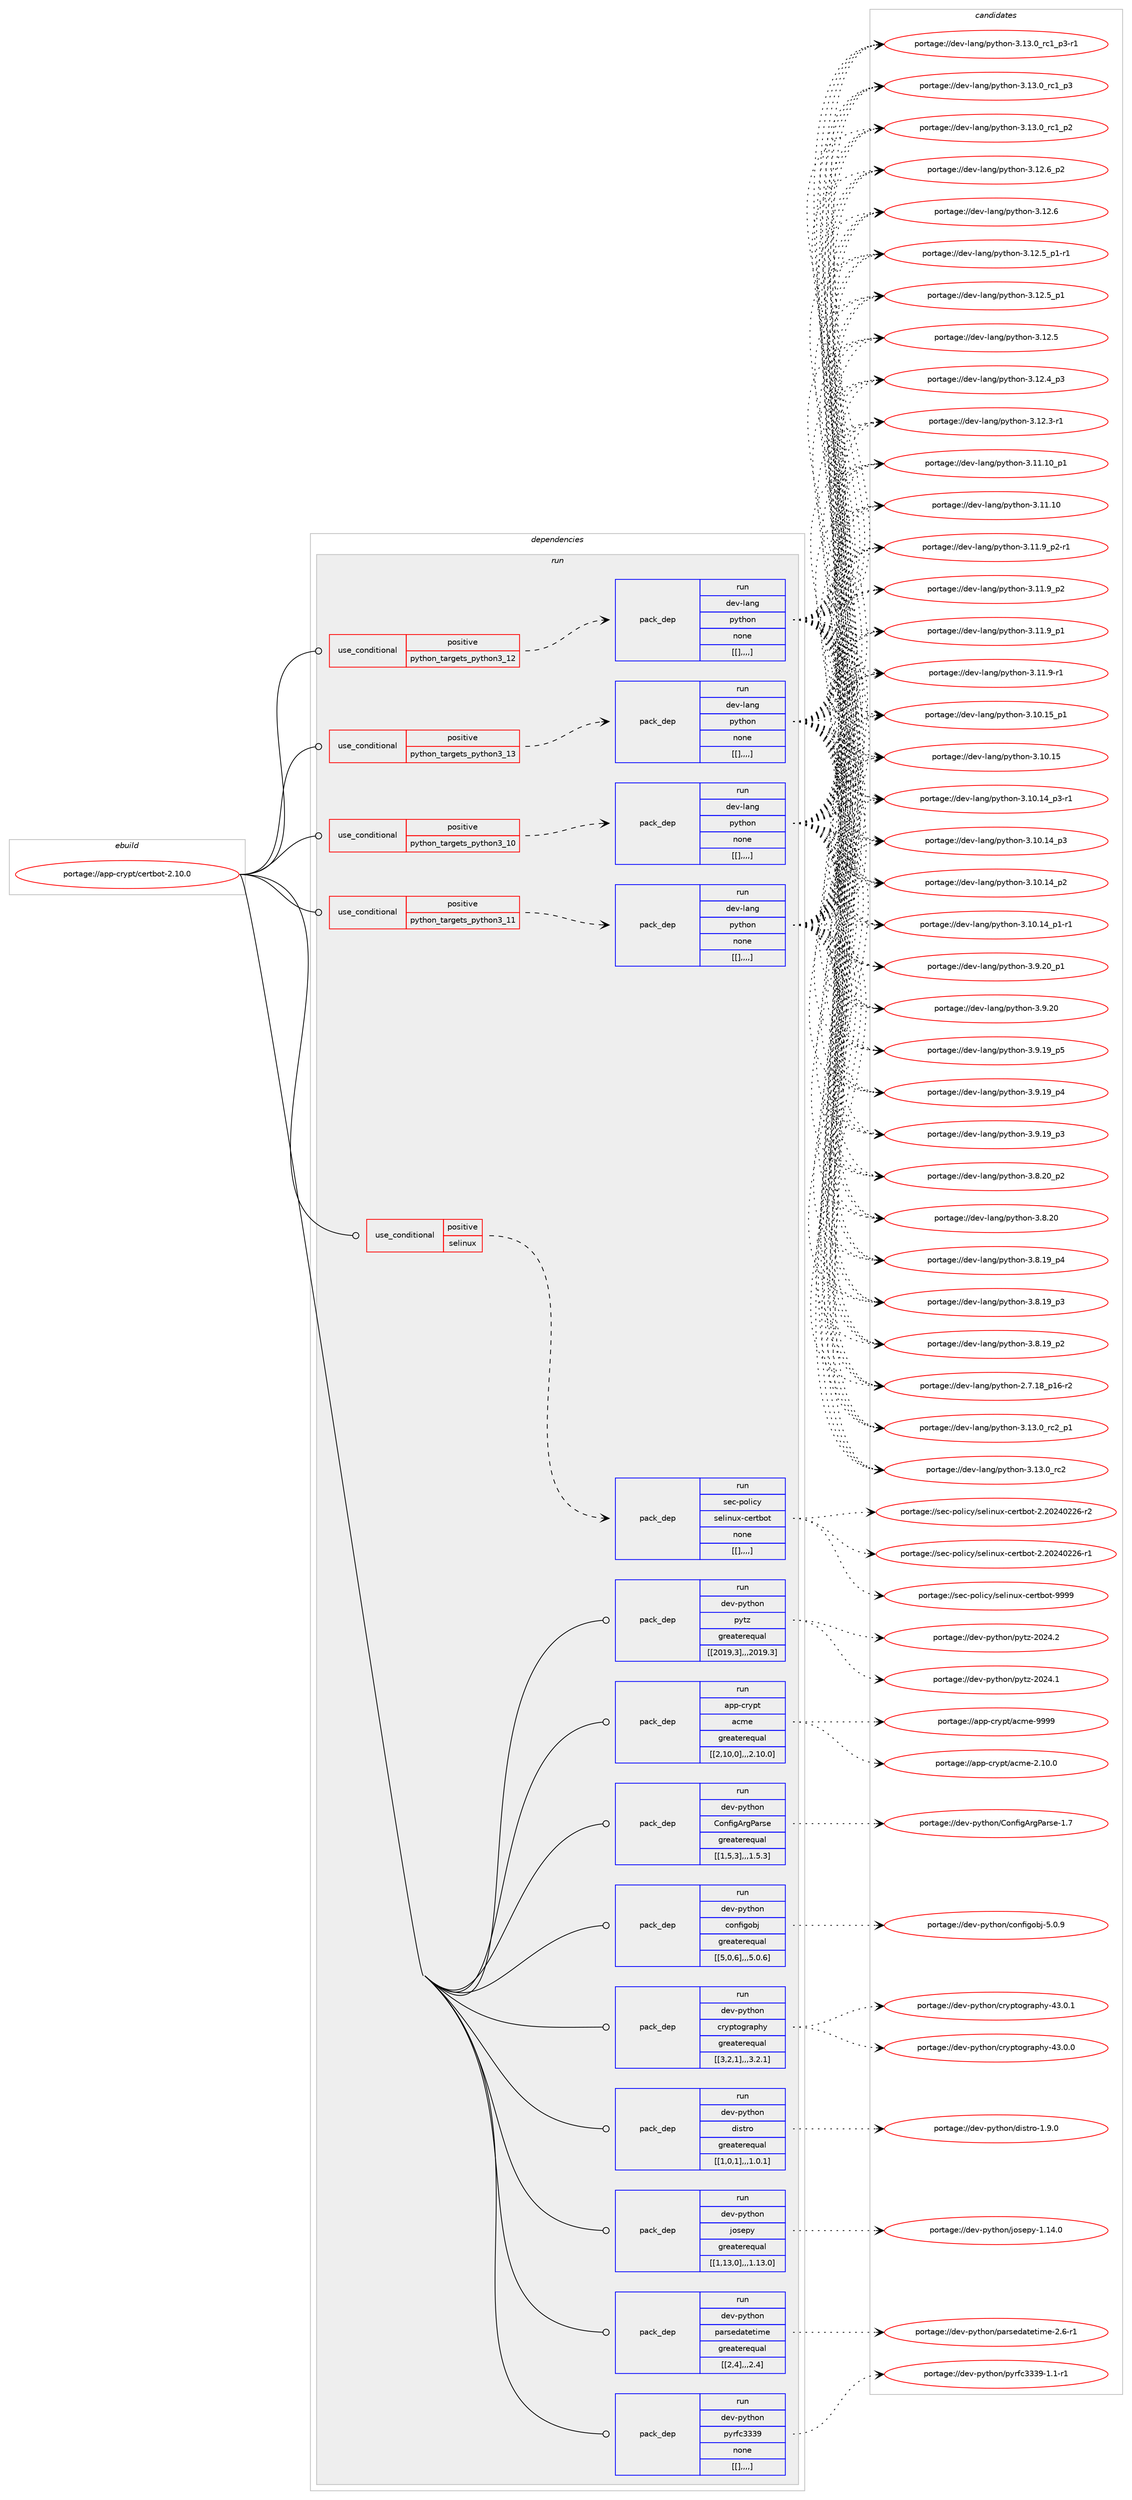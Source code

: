 digraph prolog {

# *************
# Graph options
# *************

newrank=true;
concentrate=true;
compound=true;
graph [rankdir=LR,fontname=Helvetica,fontsize=10,ranksep=1.5];#, ranksep=2.5, nodesep=0.2];
edge  [arrowhead=vee];
node  [fontname=Helvetica,fontsize=10];

# **********
# The ebuild
# **********

subgraph cluster_leftcol {
color=gray;
label=<<i>ebuild</i>>;
id [label="portage://app-crypt/certbot-2.10.0", color=red, width=4, href="../app-crypt/certbot-2.10.0.svg"];
}

# ****************
# The dependencies
# ****************

subgraph cluster_midcol {
color=gray;
label=<<i>dependencies</i>>;
subgraph cluster_compile {
fillcolor="#eeeeee";
style=filled;
label=<<i>compile</i>>;
}
subgraph cluster_compileandrun {
fillcolor="#eeeeee";
style=filled;
label=<<i>compile and run</i>>;
}
subgraph cluster_run {
fillcolor="#eeeeee";
style=filled;
label=<<i>run</i>>;
subgraph cond3526 {
dependency12854 [label=<<TABLE BORDER="0" CELLBORDER="1" CELLSPACING="0" CELLPADDING="4"><TR><TD ROWSPAN="3" CELLPADDING="10">use_conditional</TD></TR><TR><TD>positive</TD></TR><TR><TD>python_targets_python3_10</TD></TR></TABLE>>, shape=none, color=red];
subgraph pack9259 {
dependency12855 [label=<<TABLE BORDER="0" CELLBORDER="1" CELLSPACING="0" CELLPADDING="4" WIDTH="220"><TR><TD ROWSPAN="6" CELLPADDING="30">pack_dep</TD></TR><TR><TD WIDTH="110">run</TD></TR><TR><TD>dev-lang</TD></TR><TR><TD>python</TD></TR><TR><TD>none</TD></TR><TR><TD>[[],,,,]</TD></TR></TABLE>>, shape=none, color=blue];
}
dependency12854:e -> dependency12855:w [weight=20,style="dashed",arrowhead="vee"];
}
id:e -> dependency12854:w [weight=20,style="solid",arrowhead="odot"];
subgraph cond3527 {
dependency12856 [label=<<TABLE BORDER="0" CELLBORDER="1" CELLSPACING="0" CELLPADDING="4"><TR><TD ROWSPAN="3" CELLPADDING="10">use_conditional</TD></TR><TR><TD>positive</TD></TR><TR><TD>python_targets_python3_11</TD></TR></TABLE>>, shape=none, color=red];
subgraph pack9260 {
dependency12857 [label=<<TABLE BORDER="0" CELLBORDER="1" CELLSPACING="0" CELLPADDING="4" WIDTH="220"><TR><TD ROWSPAN="6" CELLPADDING="30">pack_dep</TD></TR><TR><TD WIDTH="110">run</TD></TR><TR><TD>dev-lang</TD></TR><TR><TD>python</TD></TR><TR><TD>none</TD></TR><TR><TD>[[],,,,]</TD></TR></TABLE>>, shape=none, color=blue];
}
dependency12856:e -> dependency12857:w [weight=20,style="dashed",arrowhead="vee"];
}
id:e -> dependency12856:w [weight=20,style="solid",arrowhead="odot"];
subgraph cond3528 {
dependency12858 [label=<<TABLE BORDER="0" CELLBORDER="1" CELLSPACING="0" CELLPADDING="4"><TR><TD ROWSPAN="3" CELLPADDING="10">use_conditional</TD></TR><TR><TD>positive</TD></TR><TR><TD>python_targets_python3_12</TD></TR></TABLE>>, shape=none, color=red];
subgraph pack9261 {
dependency12859 [label=<<TABLE BORDER="0" CELLBORDER="1" CELLSPACING="0" CELLPADDING="4" WIDTH="220"><TR><TD ROWSPAN="6" CELLPADDING="30">pack_dep</TD></TR><TR><TD WIDTH="110">run</TD></TR><TR><TD>dev-lang</TD></TR><TR><TD>python</TD></TR><TR><TD>none</TD></TR><TR><TD>[[],,,,]</TD></TR></TABLE>>, shape=none, color=blue];
}
dependency12858:e -> dependency12859:w [weight=20,style="dashed",arrowhead="vee"];
}
id:e -> dependency12858:w [weight=20,style="solid",arrowhead="odot"];
subgraph cond3529 {
dependency12860 [label=<<TABLE BORDER="0" CELLBORDER="1" CELLSPACING="0" CELLPADDING="4"><TR><TD ROWSPAN="3" CELLPADDING="10">use_conditional</TD></TR><TR><TD>positive</TD></TR><TR><TD>python_targets_python3_13</TD></TR></TABLE>>, shape=none, color=red];
subgraph pack9262 {
dependency12861 [label=<<TABLE BORDER="0" CELLBORDER="1" CELLSPACING="0" CELLPADDING="4" WIDTH="220"><TR><TD ROWSPAN="6" CELLPADDING="30">pack_dep</TD></TR><TR><TD WIDTH="110">run</TD></TR><TR><TD>dev-lang</TD></TR><TR><TD>python</TD></TR><TR><TD>none</TD></TR><TR><TD>[[],,,,]</TD></TR></TABLE>>, shape=none, color=blue];
}
dependency12860:e -> dependency12861:w [weight=20,style="dashed",arrowhead="vee"];
}
id:e -> dependency12860:w [weight=20,style="solid",arrowhead="odot"];
subgraph cond3530 {
dependency12862 [label=<<TABLE BORDER="0" CELLBORDER="1" CELLSPACING="0" CELLPADDING="4"><TR><TD ROWSPAN="3" CELLPADDING="10">use_conditional</TD></TR><TR><TD>positive</TD></TR><TR><TD>selinux</TD></TR></TABLE>>, shape=none, color=red];
subgraph pack9263 {
dependency12863 [label=<<TABLE BORDER="0" CELLBORDER="1" CELLSPACING="0" CELLPADDING="4" WIDTH="220"><TR><TD ROWSPAN="6" CELLPADDING="30">pack_dep</TD></TR><TR><TD WIDTH="110">run</TD></TR><TR><TD>sec-policy</TD></TR><TR><TD>selinux-certbot</TD></TR><TR><TD>none</TD></TR><TR><TD>[[],,,,]</TD></TR></TABLE>>, shape=none, color=blue];
}
dependency12862:e -> dependency12863:w [weight=20,style="dashed",arrowhead="vee"];
}
id:e -> dependency12862:w [weight=20,style="solid",arrowhead="odot"];
subgraph pack9264 {
dependency12864 [label=<<TABLE BORDER="0" CELLBORDER="1" CELLSPACING="0" CELLPADDING="4" WIDTH="220"><TR><TD ROWSPAN="6" CELLPADDING="30">pack_dep</TD></TR><TR><TD WIDTH="110">run</TD></TR><TR><TD>app-crypt</TD></TR><TR><TD>acme</TD></TR><TR><TD>greaterequal</TD></TR><TR><TD>[[2,10,0],,,2.10.0]</TD></TR></TABLE>>, shape=none, color=blue];
}
id:e -> dependency12864:w [weight=20,style="solid",arrowhead="odot"];
subgraph pack9265 {
dependency12865 [label=<<TABLE BORDER="0" CELLBORDER="1" CELLSPACING="0" CELLPADDING="4" WIDTH="220"><TR><TD ROWSPAN="6" CELLPADDING="30">pack_dep</TD></TR><TR><TD WIDTH="110">run</TD></TR><TR><TD>dev-python</TD></TR><TR><TD>ConfigArgParse</TD></TR><TR><TD>greaterequal</TD></TR><TR><TD>[[1,5,3],,,1.5.3]</TD></TR></TABLE>>, shape=none, color=blue];
}
id:e -> dependency12865:w [weight=20,style="solid",arrowhead="odot"];
subgraph pack9266 {
dependency12866 [label=<<TABLE BORDER="0" CELLBORDER="1" CELLSPACING="0" CELLPADDING="4" WIDTH="220"><TR><TD ROWSPAN="6" CELLPADDING="30">pack_dep</TD></TR><TR><TD WIDTH="110">run</TD></TR><TR><TD>dev-python</TD></TR><TR><TD>configobj</TD></TR><TR><TD>greaterequal</TD></TR><TR><TD>[[5,0,6],,,5.0.6]</TD></TR></TABLE>>, shape=none, color=blue];
}
id:e -> dependency12866:w [weight=20,style="solid",arrowhead="odot"];
subgraph pack9267 {
dependency12867 [label=<<TABLE BORDER="0" CELLBORDER="1" CELLSPACING="0" CELLPADDING="4" WIDTH="220"><TR><TD ROWSPAN="6" CELLPADDING="30">pack_dep</TD></TR><TR><TD WIDTH="110">run</TD></TR><TR><TD>dev-python</TD></TR><TR><TD>cryptography</TD></TR><TR><TD>greaterequal</TD></TR><TR><TD>[[3,2,1],,,3.2.1]</TD></TR></TABLE>>, shape=none, color=blue];
}
id:e -> dependency12867:w [weight=20,style="solid",arrowhead="odot"];
subgraph pack9268 {
dependency12868 [label=<<TABLE BORDER="0" CELLBORDER="1" CELLSPACING="0" CELLPADDING="4" WIDTH="220"><TR><TD ROWSPAN="6" CELLPADDING="30">pack_dep</TD></TR><TR><TD WIDTH="110">run</TD></TR><TR><TD>dev-python</TD></TR><TR><TD>distro</TD></TR><TR><TD>greaterequal</TD></TR><TR><TD>[[1,0,1],,,1.0.1]</TD></TR></TABLE>>, shape=none, color=blue];
}
id:e -> dependency12868:w [weight=20,style="solid",arrowhead="odot"];
subgraph pack9269 {
dependency12869 [label=<<TABLE BORDER="0" CELLBORDER="1" CELLSPACING="0" CELLPADDING="4" WIDTH="220"><TR><TD ROWSPAN="6" CELLPADDING="30">pack_dep</TD></TR><TR><TD WIDTH="110">run</TD></TR><TR><TD>dev-python</TD></TR><TR><TD>josepy</TD></TR><TR><TD>greaterequal</TD></TR><TR><TD>[[1,13,0],,,1.13.0]</TD></TR></TABLE>>, shape=none, color=blue];
}
id:e -> dependency12869:w [weight=20,style="solid",arrowhead="odot"];
subgraph pack9270 {
dependency12870 [label=<<TABLE BORDER="0" CELLBORDER="1" CELLSPACING="0" CELLPADDING="4" WIDTH="220"><TR><TD ROWSPAN="6" CELLPADDING="30">pack_dep</TD></TR><TR><TD WIDTH="110">run</TD></TR><TR><TD>dev-python</TD></TR><TR><TD>parsedatetime</TD></TR><TR><TD>greaterequal</TD></TR><TR><TD>[[2,4],,,2.4]</TD></TR></TABLE>>, shape=none, color=blue];
}
id:e -> dependency12870:w [weight=20,style="solid",arrowhead="odot"];
subgraph pack9271 {
dependency12871 [label=<<TABLE BORDER="0" CELLBORDER="1" CELLSPACING="0" CELLPADDING="4" WIDTH="220"><TR><TD ROWSPAN="6" CELLPADDING="30">pack_dep</TD></TR><TR><TD WIDTH="110">run</TD></TR><TR><TD>dev-python</TD></TR><TR><TD>pyrfc3339</TD></TR><TR><TD>none</TD></TR><TR><TD>[[],,,,]</TD></TR></TABLE>>, shape=none, color=blue];
}
id:e -> dependency12871:w [weight=20,style="solid",arrowhead="odot"];
subgraph pack9272 {
dependency12872 [label=<<TABLE BORDER="0" CELLBORDER="1" CELLSPACING="0" CELLPADDING="4" WIDTH="220"><TR><TD ROWSPAN="6" CELLPADDING="30">pack_dep</TD></TR><TR><TD WIDTH="110">run</TD></TR><TR><TD>dev-python</TD></TR><TR><TD>pytz</TD></TR><TR><TD>greaterequal</TD></TR><TR><TD>[[2019,3],,,2019.3]</TD></TR></TABLE>>, shape=none, color=blue];
}
id:e -> dependency12872:w [weight=20,style="solid",arrowhead="odot"];
}
}

# **************
# The candidates
# **************

subgraph cluster_choices {
rank=same;
color=gray;
label=<<i>candidates</i>>;

subgraph choice9259 {
color=black;
nodesep=1;
choice100101118451089711010347112121116104111110455146495146489511499509511249 [label="portage://dev-lang/python-3.13.0_rc2_p1", color=red, width=4,href="../dev-lang/python-3.13.0_rc2_p1.svg"];
choice10010111845108971101034711212111610411111045514649514648951149950 [label="portage://dev-lang/python-3.13.0_rc2", color=red, width=4,href="../dev-lang/python-3.13.0_rc2.svg"];
choice1001011184510897110103471121211161041111104551464951464895114994995112514511449 [label="portage://dev-lang/python-3.13.0_rc1_p3-r1", color=red, width=4,href="../dev-lang/python-3.13.0_rc1_p3-r1.svg"];
choice100101118451089711010347112121116104111110455146495146489511499499511251 [label="portage://dev-lang/python-3.13.0_rc1_p3", color=red, width=4,href="../dev-lang/python-3.13.0_rc1_p3.svg"];
choice100101118451089711010347112121116104111110455146495146489511499499511250 [label="portage://dev-lang/python-3.13.0_rc1_p2", color=red, width=4,href="../dev-lang/python-3.13.0_rc1_p2.svg"];
choice100101118451089711010347112121116104111110455146495046549511250 [label="portage://dev-lang/python-3.12.6_p2", color=red, width=4,href="../dev-lang/python-3.12.6_p2.svg"];
choice10010111845108971101034711212111610411111045514649504654 [label="portage://dev-lang/python-3.12.6", color=red, width=4,href="../dev-lang/python-3.12.6.svg"];
choice1001011184510897110103471121211161041111104551464950465395112494511449 [label="portage://dev-lang/python-3.12.5_p1-r1", color=red, width=4,href="../dev-lang/python-3.12.5_p1-r1.svg"];
choice100101118451089711010347112121116104111110455146495046539511249 [label="portage://dev-lang/python-3.12.5_p1", color=red, width=4,href="../dev-lang/python-3.12.5_p1.svg"];
choice10010111845108971101034711212111610411111045514649504653 [label="portage://dev-lang/python-3.12.5", color=red, width=4,href="../dev-lang/python-3.12.5.svg"];
choice100101118451089711010347112121116104111110455146495046529511251 [label="portage://dev-lang/python-3.12.4_p3", color=red, width=4,href="../dev-lang/python-3.12.4_p3.svg"];
choice100101118451089711010347112121116104111110455146495046514511449 [label="portage://dev-lang/python-3.12.3-r1", color=red, width=4,href="../dev-lang/python-3.12.3-r1.svg"];
choice10010111845108971101034711212111610411111045514649494649489511249 [label="portage://dev-lang/python-3.11.10_p1", color=red, width=4,href="../dev-lang/python-3.11.10_p1.svg"];
choice1001011184510897110103471121211161041111104551464949464948 [label="portage://dev-lang/python-3.11.10", color=red, width=4,href="../dev-lang/python-3.11.10.svg"];
choice1001011184510897110103471121211161041111104551464949465795112504511449 [label="portage://dev-lang/python-3.11.9_p2-r1", color=red, width=4,href="../dev-lang/python-3.11.9_p2-r1.svg"];
choice100101118451089711010347112121116104111110455146494946579511250 [label="portage://dev-lang/python-3.11.9_p2", color=red, width=4,href="../dev-lang/python-3.11.9_p2.svg"];
choice100101118451089711010347112121116104111110455146494946579511249 [label="portage://dev-lang/python-3.11.9_p1", color=red, width=4,href="../dev-lang/python-3.11.9_p1.svg"];
choice100101118451089711010347112121116104111110455146494946574511449 [label="portage://dev-lang/python-3.11.9-r1", color=red, width=4,href="../dev-lang/python-3.11.9-r1.svg"];
choice10010111845108971101034711212111610411111045514649484649539511249 [label="portage://dev-lang/python-3.10.15_p1", color=red, width=4,href="../dev-lang/python-3.10.15_p1.svg"];
choice1001011184510897110103471121211161041111104551464948464953 [label="portage://dev-lang/python-3.10.15", color=red, width=4,href="../dev-lang/python-3.10.15.svg"];
choice100101118451089711010347112121116104111110455146494846495295112514511449 [label="portage://dev-lang/python-3.10.14_p3-r1", color=red, width=4,href="../dev-lang/python-3.10.14_p3-r1.svg"];
choice10010111845108971101034711212111610411111045514649484649529511251 [label="portage://dev-lang/python-3.10.14_p3", color=red, width=4,href="../dev-lang/python-3.10.14_p3.svg"];
choice10010111845108971101034711212111610411111045514649484649529511250 [label="portage://dev-lang/python-3.10.14_p2", color=red, width=4,href="../dev-lang/python-3.10.14_p2.svg"];
choice100101118451089711010347112121116104111110455146494846495295112494511449 [label="portage://dev-lang/python-3.10.14_p1-r1", color=red, width=4,href="../dev-lang/python-3.10.14_p1-r1.svg"];
choice100101118451089711010347112121116104111110455146574650489511249 [label="portage://dev-lang/python-3.9.20_p1", color=red, width=4,href="../dev-lang/python-3.9.20_p1.svg"];
choice10010111845108971101034711212111610411111045514657465048 [label="portage://dev-lang/python-3.9.20", color=red, width=4,href="../dev-lang/python-3.9.20.svg"];
choice100101118451089711010347112121116104111110455146574649579511253 [label="portage://dev-lang/python-3.9.19_p5", color=red, width=4,href="../dev-lang/python-3.9.19_p5.svg"];
choice100101118451089711010347112121116104111110455146574649579511252 [label="portage://dev-lang/python-3.9.19_p4", color=red, width=4,href="../dev-lang/python-3.9.19_p4.svg"];
choice100101118451089711010347112121116104111110455146574649579511251 [label="portage://dev-lang/python-3.9.19_p3", color=red, width=4,href="../dev-lang/python-3.9.19_p3.svg"];
choice100101118451089711010347112121116104111110455146564650489511250 [label="portage://dev-lang/python-3.8.20_p2", color=red, width=4,href="../dev-lang/python-3.8.20_p2.svg"];
choice10010111845108971101034711212111610411111045514656465048 [label="portage://dev-lang/python-3.8.20", color=red, width=4,href="../dev-lang/python-3.8.20.svg"];
choice100101118451089711010347112121116104111110455146564649579511252 [label="portage://dev-lang/python-3.8.19_p4", color=red, width=4,href="../dev-lang/python-3.8.19_p4.svg"];
choice100101118451089711010347112121116104111110455146564649579511251 [label="portage://dev-lang/python-3.8.19_p3", color=red, width=4,href="../dev-lang/python-3.8.19_p3.svg"];
choice100101118451089711010347112121116104111110455146564649579511250 [label="portage://dev-lang/python-3.8.19_p2", color=red, width=4,href="../dev-lang/python-3.8.19_p2.svg"];
choice100101118451089711010347112121116104111110455046554649569511249544511450 [label="portage://dev-lang/python-2.7.18_p16-r2", color=red, width=4,href="../dev-lang/python-2.7.18_p16-r2.svg"];
dependency12855:e -> choice100101118451089711010347112121116104111110455146495146489511499509511249:w [style=dotted,weight="100"];
dependency12855:e -> choice10010111845108971101034711212111610411111045514649514648951149950:w [style=dotted,weight="100"];
dependency12855:e -> choice1001011184510897110103471121211161041111104551464951464895114994995112514511449:w [style=dotted,weight="100"];
dependency12855:e -> choice100101118451089711010347112121116104111110455146495146489511499499511251:w [style=dotted,weight="100"];
dependency12855:e -> choice100101118451089711010347112121116104111110455146495146489511499499511250:w [style=dotted,weight="100"];
dependency12855:e -> choice100101118451089711010347112121116104111110455146495046549511250:w [style=dotted,weight="100"];
dependency12855:e -> choice10010111845108971101034711212111610411111045514649504654:w [style=dotted,weight="100"];
dependency12855:e -> choice1001011184510897110103471121211161041111104551464950465395112494511449:w [style=dotted,weight="100"];
dependency12855:e -> choice100101118451089711010347112121116104111110455146495046539511249:w [style=dotted,weight="100"];
dependency12855:e -> choice10010111845108971101034711212111610411111045514649504653:w [style=dotted,weight="100"];
dependency12855:e -> choice100101118451089711010347112121116104111110455146495046529511251:w [style=dotted,weight="100"];
dependency12855:e -> choice100101118451089711010347112121116104111110455146495046514511449:w [style=dotted,weight="100"];
dependency12855:e -> choice10010111845108971101034711212111610411111045514649494649489511249:w [style=dotted,weight="100"];
dependency12855:e -> choice1001011184510897110103471121211161041111104551464949464948:w [style=dotted,weight="100"];
dependency12855:e -> choice1001011184510897110103471121211161041111104551464949465795112504511449:w [style=dotted,weight="100"];
dependency12855:e -> choice100101118451089711010347112121116104111110455146494946579511250:w [style=dotted,weight="100"];
dependency12855:e -> choice100101118451089711010347112121116104111110455146494946579511249:w [style=dotted,weight="100"];
dependency12855:e -> choice100101118451089711010347112121116104111110455146494946574511449:w [style=dotted,weight="100"];
dependency12855:e -> choice10010111845108971101034711212111610411111045514649484649539511249:w [style=dotted,weight="100"];
dependency12855:e -> choice1001011184510897110103471121211161041111104551464948464953:w [style=dotted,weight="100"];
dependency12855:e -> choice100101118451089711010347112121116104111110455146494846495295112514511449:w [style=dotted,weight="100"];
dependency12855:e -> choice10010111845108971101034711212111610411111045514649484649529511251:w [style=dotted,weight="100"];
dependency12855:e -> choice10010111845108971101034711212111610411111045514649484649529511250:w [style=dotted,weight="100"];
dependency12855:e -> choice100101118451089711010347112121116104111110455146494846495295112494511449:w [style=dotted,weight="100"];
dependency12855:e -> choice100101118451089711010347112121116104111110455146574650489511249:w [style=dotted,weight="100"];
dependency12855:e -> choice10010111845108971101034711212111610411111045514657465048:w [style=dotted,weight="100"];
dependency12855:e -> choice100101118451089711010347112121116104111110455146574649579511253:w [style=dotted,weight="100"];
dependency12855:e -> choice100101118451089711010347112121116104111110455146574649579511252:w [style=dotted,weight="100"];
dependency12855:e -> choice100101118451089711010347112121116104111110455146574649579511251:w [style=dotted,weight="100"];
dependency12855:e -> choice100101118451089711010347112121116104111110455146564650489511250:w [style=dotted,weight="100"];
dependency12855:e -> choice10010111845108971101034711212111610411111045514656465048:w [style=dotted,weight="100"];
dependency12855:e -> choice100101118451089711010347112121116104111110455146564649579511252:w [style=dotted,weight="100"];
dependency12855:e -> choice100101118451089711010347112121116104111110455146564649579511251:w [style=dotted,weight="100"];
dependency12855:e -> choice100101118451089711010347112121116104111110455146564649579511250:w [style=dotted,weight="100"];
dependency12855:e -> choice100101118451089711010347112121116104111110455046554649569511249544511450:w [style=dotted,weight="100"];
}
subgraph choice9260 {
color=black;
nodesep=1;
choice100101118451089711010347112121116104111110455146495146489511499509511249 [label="portage://dev-lang/python-3.13.0_rc2_p1", color=red, width=4,href="../dev-lang/python-3.13.0_rc2_p1.svg"];
choice10010111845108971101034711212111610411111045514649514648951149950 [label="portage://dev-lang/python-3.13.0_rc2", color=red, width=4,href="../dev-lang/python-3.13.0_rc2.svg"];
choice1001011184510897110103471121211161041111104551464951464895114994995112514511449 [label="portage://dev-lang/python-3.13.0_rc1_p3-r1", color=red, width=4,href="../dev-lang/python-3.13.0_rc1_p3-r1.svg"];
choice100101118451089711010347112121116104111110455146495146489511499499511251 [label="portage://dev-lang/python-3.13.0_rc1_p3", color=red, width=4,href="../dev-lang/python-3.13.0_rc1_p3.svg"];
choice100101118451089711010347112121116104111110455146495146489511499499511250 [label="portage://dev-lang/python-3.13.0_rc1_p2", color=red, width=4,href="../dev-lang/python-3.13.0_rc1_p2.svg"];
choice100101118451089711010347112121116104111110455146495046549511250 [label="portage://dev-lang/python-3.12.6_p2", color=red, width=4,href="../dev-lang/python-3.12.6_p2.svg"];
choice10010111845108971101034711212111610411111045514649504654 [label="portage://dev-lang/python-3.12.6", color=red, width=4,href="../dev-lang/python-3.12.6.svg"];
choice1001011184510897110103471121211161041111104551464950465395112494511449 [label="portage://dev-lang/python-3.12.5_p1-r1", color=red, width=4,href="../dev-lang/python-3.12.5_p1-r1.svg"];
choice100101118451089711010347112121116104111110455146495046539511249 [label="portage://dev-lang/python-3.12.5_p1", color=red, width=4,href="../dev-lang/python-3.12.5_p1.svg"];
choice10010111845108971101034711212111610411111045514649504653 [label="portage://dev-lang/python-3.12.5", color=red, width=4,href="../dev-lang/python-3.12.5.svg"];
choice100101118451089711010347112121116104111110455146495046529511251 [label="portage://dev-lang/python-3.12.4_p3", color=red, width=4,href="../dev-lang/python-3.12.4_p3.svg"];
choice100101118451089711010347112121116104111110455146495046514511449 [label="portage://dev-lang/python-3.12.3-r1", color=red, width=4,href="../dev-lang/python-3.12.3-r1.svg"];
choice10010111845108971101034711212111610411111045514649494649489511249 [label="portage://dev-lang/python-3.11.10_p1", color=red, width=4,href="../dev-lang/python-3.11.10_p1.svg"];
choice1001011184510897110103471121211161041111104551464949464948 [label="portage://dev-lang/python-3.11.10", color=red, width=4,href="../dev-lang/python-3.11.10.svg"];
choice1001011184510897110103471121211161041111104551464949465795112504511449 [label="portage://dev-lang/python-3.11.9_p2-r1", color=red, width=4,href="../dev-lang/python-3.11.9_p2-r1.svg"];
choice100101118451089711010347112121116104111110455146494946579511250 [label="portage://dev-lang/python-3.11.9_p2", color=red, width=4,href="../dev-lang/python-3.11.9_p2.svg"];
choice100101118451089711010347112121116104111110455146494946579511249 [label="portage://dev-lang/python-3.11.9_p1", color=red, width=4,href="../dev-lang/python-3.11.9_p1.svg"];
choice100101118451089711010347112121116104111110455146494946574511449 [label="portage://dev-lang/python-3.11.9-r1", color=red, width=4,href="../dev-lang/python-3.11.9-r1.svg"];
choice10010111845108971101034711212111610411111045514649484649539511249 [label="portage://dev-lang/python-3.10.15_p1", color=red, width=4,href="../dev-lang/python-3.10.15_p1.svg"];
choice1001011184510897110103471121211161041111104551464948464953 [label="portage://dev-lang/python-3.10.15", color=red, width=4,href="../dev-lang/python-3.10.15.svg"];
choice100101118451089711010347112121116104111110455146494846495295112514511449 [label="portage://dev-lang/python-3.10.14_p3-r1", color=red, width=4,href="../dev-lang/python-3.10.14_p3-r1.svg"];
choice10010111845108971101034711212111610411111045514649484649529511251 [label="portage://dev-lang/python-3.10.14_p3", color=red, width=4,href="../dev-lang/python-3.10.14_p3.svg"];
choice10010111845108971101034711212111610411111045514649484649529511250 [label="portage://dev-lang/python-3.10.14_p2", color=red, width=4,href="../dev-lang/python-3.10.14_p2.svg"];
choice100101118451089711010347112121116104111110455146494846495295112494511449 [label="portage://dev-lang/python-3.10.14_p1-r1", color=red, width=4,href="../dev-lang/python-3.10.14_p1-r1.svg"];
choice100101118451089711010347112121116104111110455146574650489511249 [label="portage://dev-lang/python-3.9.20_p1", color=red, width=4,href="../dev-lang/python-3.9.20_p1.svg"];
choice10010111845108971101034711212111610411111045514657465048 [label="portage://dev-lang/python-3.9.20", color=red, width=4,href="../dev-lang/python-3.9.20.svg"];
choice100101118451089711010347112121116104111110455146574649579511253 [label="portage://dev-lang/python-3.9.19_p5", color=red, width=4,href="../dev-lang/python-3.9.19_p5.svg"];
choice100101118451089711010347112121116104111110455146574649579511252 [label="portage://dev-lang/python-3.9.19_p4", color=red, width=4,href="../dev-lang/python-3.9.19_p4.svg"];
choice100101118451089711010347112121116104111110455146574649579511251 [label="portage://dev-lang/python-3.9.19_p3", color=red, width=4,href="../dev-lang/python-3.9.19_p3.svg"];
choice100101118451089711010347112121116104111110455146564650489511250 [label="portage://dev-lang/python-3.8.20_p2", color=red, width=4,href="../dev-lang/python-3.8.20_p2.svg"];
choice10010111845108971101034711212111610411111045514656465048 [label="portage://dev-lang/python-3.8.20", color=red, width=4,href="../dev-lang/python-3.8.20.svg"];
choice100101118451089711010347112121116104111110455146564649579511252 [label="portage://dev-lang/python-3.8.19_p4", color=red, width=4,href="../dev-lang/python-3.8.19_p4.svg"];
choice100101118451089711010347112121116104111110455146564649579511251 [label="portage://dev-lang/python-3.8.19_p3", color=red, width=4,href="../dev-lang/python-3.8.19_p3.svg"];
choice100101118451089711010347112121116104111110455146564649579511250 [label="portage://dev-lang/python-3.8.19_p2", color=red, width=4,href="../dev-lang/python-3.8.19_p2.svg"];
choice100101118451089711010347112121116104111110455046554649569511249544511450 [label="portage://dev-lang/python-2.7.18_p16-r2", color=red, width=4,href="../dev-lang/python-2.7.18_p16-r2.svg"];
dependency12857:e -> choice100101118451089711010347112121116104111110455146495146489511499509511249:w [style=dotted,weight="100"];
dependency12857:e -> choice10010111845108971101034711212111610411111045514649514648951149950:w [style=dotted,weight="100"];
dependency12857:e -> choice1001011184510897110103471121211161041111104551464951464895114994995112514511449:w [style=dotted,weight="100"];
dependency12857:e -> choice100101118451089711010347112121116104111110455146495146489511499499511251:w [style=dotted,weight="100"];
dependency12857:e -> choice100101118451089711010347112121116104111110455146495146489511499499511250:w [style=dotted,weight="100"];
dependency12857:e -> choice100101118451089711010347112121116104111110455146495046549511250:w [style=dotted,weight="100"];
dependency12857:e -> choice10010111845108971101034711212111610411111045514649504654:w [style=dotted,weight="100"];
dependency12857:e -> choice1001011184510897110103471121211161041111104551464950465395112494511449:w [style=dotted,weight="100"];
dependency12857:e -> choice100101118451089711010347112121116104111110455146495046539511249:w [style=dotted,weight="100"];
dependency12857:e -> choice10010111845108971101034711212111610411111045514649504653:w [style=dotted,weight="100"];
dependency12857:e -> choice100101118451089711010347112121116104111110455146495046529511251:w [style=dotted,weight="100"];
dependency12857:e -> choice100101118451089711010347112121116104111110455146495046514511449:w [style=dotted,weight="100"];
dependency12857:e -> choice10010111845108971101034711212111610411111045514649494649489511249:w [style=dotted,weight="100"];
dependency12857:e -> choice1001011184510897110103471121211161041111104551464949464948:w [style=dotted,weight="100"];
dependency12857:e -> choice1001011184510897110103471121211161041111104551464949465795112504511449:w [style=dotted,weight="100"];
dependency12857:e -> choice100101118451089711010347112121116104111110455146494946579511250:w [style=dotted,weight="100"];
dependency12857:e -> choice100101118451089711010347112121116104111110455146494946579511249:w [style=dotted,weight="100"];
dependency12857:e -> choice100101118451089711010347112121116104111110455146494946574511449:w [style=dotted,weight="100"];
dependency12857:e -> choice10010111845108971101034711212111610411111045514649484649539511249:w [style=dotted,weight="100"];
dependency12857:e -> choice1001011184510897110103471121211161041111104551464948464953:w [style=dotted,weight="100"];
dependency12857:e -> choice100101118451089711010347112121116104111110455146494846495295112514511449:w [style=dotted,weight="100"];
dependency12857:e -> choice10010111845108971101034711212111610411111045514649484649529511251:w [style=dotted,weight="100"];
dependency12857:e -> choice10010111845108971101034711212111610411111045514649484649529511250:w [style=dotted,weight="100"];
dependency12857:e -> choice100101118451089711010347112121116104111110455146494846495295112494511449:w [style=dotted,weight="100"];
dependency12857:e -> choice100101118451089711010347112121116104111110455146574650489511249:w [style=dotted,weight="100"];
dependency12857:e -> choice10010111845108971101034711212111610411111045514657465048:w [style=dotted,weight="100"];
dependency12857:e -> choice100101118451089711010347112121116104111110455146574649579511253:w [style=dotted,weight="100"];
dependency12857:e -> choice100101118451089711010347112121116104111110455146574649579511252:w [style=dotted,weight="100"];
dependency12857:e -> choice100101118451089711010347112121116104111110455146574649579511251:w [style=dotted,weight="100"];
dependency12857:e -> choice100101118451089711010347112121116104111110455146564650489511250:w [style=dotted,weight="100"];
dependency12857:e -> choice10010111845108971101034711212111610411111045514656465048:w [style=dotted,weight="100"];
dependency12857:e -> choice100101118451089711010347112121116104111110455146564649579511252:w [style=dotted,weight="100"];
dependency12857:e -> choice100101118451089711010347112121116104111110455146564649579511251:w [style=dotted,weight="100"];
dependency12857:e -> choice100101118451089711010347112121116104111110455146564649579511250:w [style=dotted,weight="100"];
dependency12857:e -> choice100101118451089711010347112121116104111110455046554649569511249544511450:w [style=dotted,weight="100"];
}
subgraph choice9261 {
color=black;
nodesep=1;
choice100101118451089711010347112121116104111110455146495146489511499509511249 [label="portage://dev-lang/python-3.13.0_rc2_p1", color=red, width=4,href="../dev-lang/python-3.13.0_rc2_p1.svg"];
choice10010111845108971101034711212111610411111045514649514648951149950 [label="portage://dev-lang/python-3.13.0_rc2", color=red, width=4,href="../dev-lang/python-3.13.0_rc2.svg"];
choice1001011184510897110103471121211161041111104551464951464895114994995112514511449 [label="portage://dev-lang/python-3.13.0_rc1_p3-r1", color=red, width=4,href="../dev-lang/python-3.13.0_rc1_p3-r1.svg"];
choice100101118451089711010347112121116104111110455146495146489511499499511251 [label="portage://dev-lang/python-3.13.0_rc1_p3", color=red, width=4,href="../dev-lang/python-3.13.0_rc1_p3.svg"];
choice100101118451089711010347112121116104111110455146495146489511499499511250 [label="portage://dev-lang/python-3.13.0_rc1_p2", color=red, width=4,href="../dev-lang/python-3.13.0_rc1_p2.svg"];
choice100101118451089711010347112121116104111110455146495046549511250 [label="portage://dev-lang/python-3.12.6_p2", color=red, width=4,href="../dev-lang/python-3.12.6_p2.svg"];
choice10010111845108971101034711212111610411111045514649504654 [label="portage://dev-lang/python-3.12.6", color=red, width=4,href="../dev-lang/python-3.12.6.svg"];
choice1001011184510897110103471121211161041111104551464950465395112494511449 [label="portage://dev-lang/python-3.12.5_p1-r1", color=red, width=4,href="../dev-lang/python-3.12.5_p1-r1.svg"];
choice100101118451089711010347112121116104111110455146495046539511249 [label="portage://dev-lang/python-3.12.5_p1", color=red, width=4,href="../dev-lang/python-3.12.5_p1.svg"];
choice10010111845108971101034711212111610411111045514649504653 [label="portage://dev-lang/python-3.12.5", color=red, width=4,href="../dev-lang/python-3.12.5.svg"];
choice100101118451089711010347112121116104111110455146495046529511251 [label="portage://dev-lang/python-3.12.4_p3", color=red, width=4,href="../dev-lang/python-3.12.4_p3.svg"];
choice100101118451089711010347112121116104111110455146495046514511449 [label="portage://dev-lang/python-3.12.3-r1", color=red, width=4,href="../dev-lang/python-3.12.3-r1.svg"];
choice10010111845108971101034711212111610411111045514649494649489511249 [label="portage://dev-lang/python-3.11.10_p1", color=red, width=4,href="../dev-lang/python-3.11.10_p1.svg"];
choice1001011184510897110103471121211161041111104551464949464948 [label="portage://dev-lang/python-3.11.10", color=red, width=4,href="../dev-lang/python-3.11.10.svg"];
choice1001011184510897110103471121211161041111104551464949465795112504511449 [label="portage://dev-lang/python-3.11.9_p2-r1", color=red, width=4,href="../dev-lang/python-3.11.9_p2-r1.svg"];
choice100101118451089711010347112121116104111110455146494946579511250 [label="portage://dev-lang/python-3.11.9_p2", color=red, width=4,href="../dev-lang/python-3.11.9_p2.svg"];
choice100101118451089711010347112121116104111110455146494946579511249 [label="portage://dev-lang/python-3.11.9_p1", color=red, width=4,href="../dev-lang/python-3.11.9_p1.svg"];
choice100101118451089711010347112121116104111110455146494946574511449 [label="portage://dev-lang/python-3.11.9-r1", color=red, width=4,href="../dev-lang/python-3.11.9-r1.svg"];
choice10010111845108971101034711212111610411111045514649484649539511249 [label="portage://dev-lang/python-3.10.15_p1", color=red, width=4,href="../dev-lang/python-3.10.15_p1.svg"];
choice1001011184510897110103471121211161041111104551464948464953 [label="portage://dev-lang/python-3.10.15", color=red, width=4,href="../dev-lang/python-3.10.15.svg"];
choice100101118451089711010347112121116104111110455146494846495295112514511449 [label="portage://dev-lang/python-3.10.14_p3-r1", color=red, width=4,href="../dev-lang/python-3.10.14_p3-r1.svg"];
choice10010111845108971101034711212111610411111045514649484649529511251 [label="portage://dev-lang/python-3.10.14_p3", color=red, width=4,href="../dev-lang/python-3.10.14_p3.svg"];
choice10010111845108971101034711212111610411111045514649484649529511250 [label="portage://dev-lang/python-3.10.14_p2", color=red, width=4,href="../dev-lang/python-3.10.14_p2.svg"];
choice100101118451089711010347112121116104111110455146494846495295112494511449 [label="portage://dev-lang/python-3.10.14_p1-r1", color=red, width=4,href="../dev-lang/python-3.10.14_p1-r1.svg"];
choice100101118451089711010347112121116104111110455146574650489511249 [label="portage://dev-lang/python-3.9.20_p1", color=red, width=4,href="../dev-lang/python-3.9.20_p1.svg"];
choice10010111845108971101034711212111610411111045514657465048 [label="portage://dev-lang/python-3.9.20", color=red, width=4,href="../dev-lang/python-3.9.20.svg"];
choice100101118451089711010347112121116104111110455146574649579511253 [label="portage://dev-lang/python-3.9.19_p5", color=red, width=4,href="../dev-lang/python-3.9.19_p5.svg"];
choice100101118451089711010347112121116104111110455146574649579511252 [label="portage://dev-lang/python-3.9.19_p4", color=red, width=4,href="../dev-lang/python-3.9.19_p4.svg"];
choice100101118451089711010347112121116104111110455146574649579511251 [label="portage://dev-lang/python-3.9.19_p3", color=red, width=4,href="../dev-lang/python-3.9.19_p3.svg"];
choice100101118451089711010347112121116104111110455146564650489511250 [label="portage://dev-lang/python-3.8.20_p2", color=red, width=4,href="../dev-lang/python-3.8.20_p2.svg"];
choice10010111845108971101034711212111610411111045514656465048 [label="portage://dev-lang/python-3.8.20", color=red, width=4,href="../dev-lang/python-3.8.20.svg"];
choice100101118451089711010347112121116104111110455146564649579511252 [label="portage://dev-lang/python-3.8.19_p4", color=red, width=4,href="../dev-lang/python-3.8.19_p4.svg"];
choice100101118451089711010347112121116104111110455146564649579511251 [label="portage://dev-lang/python-3.8.19_p3", color=red, width=4,href="../dev-lang/python-3.8.19_p3.svg"];
choice100101118451089711010347112121116104111110455146564649579511250 [label="portage://dev-lang/python-3.8.19_p2", color=red, width=4,href="../dev-lang/python-3.8.19_p2.svg"];
choice100101118451089711010347112121116104111110455046554649569511249544511450 [label="portage://dev-lang/python-2.7.18_p16-r2", color=red, width=4,href="../dev-lang/python-2.7.18_p16-r2.svg"];
dependency12859:e -> choice100101118451089711010347112121116104111110455146495146489511499509511249:w [style=dotted,weight="100"];
dependency12859:e -> choice10010111845108971101034711212111610411111045514649514648951149950:w [style=dotted,weight="100"];
dependency12859:e -> choice1001011184510897110103471121211161041111104551464951464895114994995112514511449:w [style=dotted,weight="100"];
dependency12859:e -> choice100101118451089711010347112121116104111110455146495146489511499499511251:w [style=dotted,weight="100"];
dependency12859:e -> choice100101118451089711010347112121116104111110455146495146489511499499511250:w [style=dotted,weight="100"];
dependency12859:e -> choice100101118451089711010347112121116104111110455146495046549511250:w [style=dotted,weight="100"];
dependency12859:e -> choice10010111845108971101034711212111610411111045514649504654:w [style=dotted,weight="100"];
dependency12859:e -> choice1001011184510897110103471121211161041111104551464950465395112494511449:w [style=dotted,weight="100"];
dependency12859:e -> choice100101118451089711010347112121116104111110455146495046539511249:w [style=dotted,weight="100"];
dependency12859:e -> choice10010111845108971101034711212111610411111045514649504653:w [style=dotted,weight="100"];
dependency12859:e -> choice100101118451089711010347112121116104111110455146495046529511251:w [style=dotted,weight="100"];
dependency12859:e -> choice100101118451089711010347112121116104111110455146495046514511449:w [style=dotted,weight="100"];
dependency12859:e -> choice10010111845108971101034711212111610411111045514649494649489511249:w [style=dotted,weight="100"];
dependency12859:e -> choice1001011184510897110103471121211161041111104551464949464948:w [style=dotted,weight="100"];
dependency12859:e -> choice1001011184510897110103471121211161041111104551464949465795112504511449:w [style=dotted,weight="100"];
dependency12859:e -> choice100101118451089711010347112121116104111110455146494946579511250:w [style=dotted,weight="100"];
dependency12859:e -> choice100101118451089711010347112121116104111110455146494946579511249:w [style=dotted,weight="100"];
dependency12859:e -> choice100101118451089711010347112121116104111110455146494946574511449:w [style=dotted,weight="100"];
dependency12859:e -> choice10010111845108971101034711212111610411111045514649484649539511249:w [style=dotted,weight="100"];
dependency12859:e -> choice1001011184510897110103471121211161041111104551464948464953:w [style=dotted,weight="100"];
dependency12859:e -> choice100101118451089711010347112121116104111110455146494846495295112514511449:w [style=dotted,weight="100"];
dependency12859:e -> choice10010111845108971101034711212111610411111045514649484649529511251:w [style=dotted,weight="100"];
dependency12859:e -> choice10010111845108971101034711212111610411111045514649484649529511250:w [style=dotted,weight="100"];
dependency12859:e -> choice100101118451089711010347112121116104111110455146494846495295112494511449:w [style=dotted,weight="100"];
dependency12859:e -> choice100101118451089711010347112121116104111110455146574650489511249:w [style=dotted,weight="100"];
dependency12859:e -> choice10010111845108971101034711212111610411111045514657465048:w [style=dotted,weight="100"];
dependency12859:e -> choice100101118451089711010347112121116104111110455146574649579511253:w [style=dotted,weight="100"];
dependency12859:e -> choice100101118451089711010347112121116104111110455146574649579511252:w [style=dotted,weight="100"];
dependency12859:e -> choice100101118451089711010347112121116104111110455146574649579511251:w [style=dotted,weight="100"];
dependency12859:e -> choice100101118451089711010347112121116104111110455146564650489511250:w [style=dotted,weight="100"];
dependency12859:e -> choice10010111845108971101034711212111610411111045514656465048:w [style=dotted,weight="100"];
dependency12859:e -> choice100101118451089711010347112121116104111110455146564649579511252:w [style=dotted,weight="100"];
dependency12859:e -> choice100101118451089711010347112121116104111110455146564649579511251:w [style=dotted,weight="100"];
dependency12859:e -> choice100101118451089711010347112121116104111110455146564649579511250:w [style=dotted,weight="100"];
dependency12859:e -> choice100101118451089711010347112121116104111110455046554649569511249544511450:w [style=dotted,weight="100"];
}
subgraph choice9262 {
color=black;
nodesep=1;
choice100101118451089711010347112121116104111110455146495146489511499509511249 [label="portage://dev-lang/python-3.13.0_rc2_p1", color=red, width=4,href="../dev-lang/python-3.13.0_rc2_p1.svg"];
choice10010111845108971101034711212111610411111045514649514648951149950 [label="portage://dev-lang/python-3.13.0_rc2", color=red, width=4,href="../dev-lang/python-3.13.0_rc2.svg"];
choice1001011184510897110103471121211161041111104551464951464895114994995112514511449 [label="portage://dev-lang/python-3.13.0_rc1_p3-r1", color=red, width=4,href="../dev-lang/python-3.13.0_rc1_p3-r1.svg"];
choice100101118451089711010347112121116104111110455146495146489511499499511251 [label="portage://dev-lang/python-3.13.0_rc1_p3", color=red, width=4,href="../dev-lang/python-3.13.0_rc1_p3.svg"];
choice100101118451089711010347112121116104111110455146495146489511499499511250 [label="portage://dev-lang/python-3.13.0_rc1_p2", color=red, width=4,href="../dev-lang/python-3.13.0_rc1_p2.svg"];
choice100101118451089711010347112121116104111110455146495046549511250 [label="portage://dev-lang/python-3.12.6_p2", color=red, width=4,href="../dev-lang/python-3.12.6_p2.svg"];
choice10010111845108971101034711212111610411111045514649504654 [label="portage://dev-lang/python-3.12.6", color=red, width=4,href="../dev-lang/python-3.12.6.svg"];
choice1001011184510897110103471121211161041111104551464950465395112494511449 [label="portage://dev-lang/python-3.12.5_p1-r1", color=red, width=4,href="../dev-lang/python-3.12.5_p1-r1.svg"];
choice100101118451089711010347112121116104111110455146495046539511249 [label="portage://dev-lang/python-3.12.5_p1", color=red, width=4,href="../dev-lang/python-3.12.5_p1.svg"];
choice10010111845108971101034711212111610411111045514649504653 [label="portage://dev-lang/python-3.12.5", color=red, width=4,href="../dev-lang/python-3.12.5.svg"];
choice100101118451089711010347112121116104111110455146495046529511251 [label="portage://dev-lang/python-3.12.4_p3", color=red, width=4,href="../dev-lang/python-3.12.4_p3.svg"];
choice100101118451089711010347112121116104111110455146495046514511449 [label="portage://dev-lang/python-3.12.3-r1", color=red, width=4,href="../dev-lang/python-3.12.3-r1.svg"];
choice10010111845108971101034711212111610411111045514649494649489511249 [label="portage://dev-lang/python-3.11.10_p1", color=red, width=4,href="../dev-lang/python-3.11.10_p1.svg"];
choice1001011184510897110103471121211161041111104551464949464948 [label="portage://dev-lang/python-3.11.10", color=red, width=4,href="../dev-lang/python-3.11.10.svg"];
choice1001011184510897110103471121211161041111104551464949465795112504511449 [label="portage://dev-lang/python-3.11.9_p2-r1", color=red, width=4,href="../dev-lang/python-3.11.9_p2-r1.svg"];
choice100101118451089711010347112121116104111110455146494946579511250 [label="portage://dev-lang/python-3.11.9_p2", color=red, width=4,href="../dev-lang/python-3.11.9_p2.svg"];
choice100101118451089711010347112121116104111110455146494946579511249 [label="portage://dev-lang/python-3.11.9_p1", color=red, width=4,href="../dev-lang/python-3.11.9_p1.svg"];
choice100101118451089711010347112121116104111110455146494946574511449 [label="portage://dev-lang/python-3.11.9-r1", color=red, width=4,href="../dev-lang/python-3.11.9-r1.svg"];
choice10010111845108971101034711212111610411111045514649484649539511249 [label="portage://dev-lang/python-3.10.15_p1", color=red, width=4,href="../dev-lang/python-3.10.15_p1.svg"];
choice1001011184510897110103471121211161041111104551464948464953 [label="portage://dev-lang/python-3.10.15", color=red, width=4,href="../dev-lang/python-3.10.15.svg"];
choice100101118451089711010347112121116104111110455146494846495295112514511449 [label="portage://dev-lang/python-3.10.14_p3-r1", color=red, width=4,href="../dev-lang/python-3.10.14_p3-r1.svg"];
choice10010111845108971101034711212111610411111045514649484649529511251 [label="portage://dev-lang/python-3.10.14_p3", color=red, width=4,href="../dev-lang/python-3.10.14_p3.svg"];
choice10010111845108971101034711212111610411111045514649484649529511250 [label="portage://dev-lang/python-3.10.14_p2", color=red, width=4,href="../dev-lang/python-3.10.14_p2.svg"];
choice100101118451089711010347112121116104111110455146494846495295112494511449 [label="portage://dev-lang/python-3.10.14_p1-r1", color=red, width=4,href="../dev-lang/python-3.10.14_p1-r1.svg"];
choice100101118451089711010347112121116104111110455146574650489511249 [label="portage://dev-lang/python-3.9.20_p1", color=red, width=4,href="../dev-lang/python-3.9.20_p1.svg"];
choice10010111845108971101034711212111610411111045514657465048 [label="portage://dev-lang/python-3.9.20", color=red, width=4,href="../dev-lang/python-3.9.20.svg"];
choice100101118451089711010347112121116104111110455146574649579511253 [label="portage://dev-lang/python-3.9.19_p5", color=red, width=4,href="../dev-lang/python-3.9.19_p5.svg"];
choice100101118451089711010347112121116104111110455146574649579511252 [label="portage://dev-lang/python-3.9.19_p4", color=red, width=4,href="../dev-lang/python-3.9.19_p4.svg"];
choice100101118451089711010347112121116104111110455146574649579511251 [label="portage://dev-lang/python-3.9.19_p3", color=red, width=4,href="../dev-lang/python-3.9.19_p3.svg"];
choice100101118451089711010347112121116104111110455146564650489511250 [label="portage://dev-lang/python-3.8.20_p2", color=red, width=4,href="../dev-lang/python-3.8.20_p2.svg"];
choice10010111845108971101034711212111610411111045514656465048 [label="portage://dev-lang/python-3.8.20", color=red, width=4,href="../dev-lang/python-3.8.20.svg"];
choice100101118451089711010347112121116104111110455146564649579511252 [label="portage://dev-lang/python-3.8.19_p4", color=red, width=4,href="../dev-lang/python-3.8.19_p4.svg"];
choice100101118451089711010347112121116104111110455146564649579511251 [label="portage://dev-lang/python-3.8.19_p3", color=red, width=4,href="../dev-lang/python-3.8.19_p3.svg"];
choice100101118451089711010347112121116104111110455146564649579511250 [label="portage://dev-lang/python-3.8.19_p2", color=red, width=4,href="../dev-lang/python-3.8.19_p2.svg"];
choice100101118451089711010347112121116104111110455046554649569511249544511450 [label="portage://dev-lang/python-2.7.18_p16-r2", color=red, width=4,href="../dev-lang/python-2.7.18_p16-r2.svg"];
dependency12861:e -> choice100101118451089711010347112121116104111110455146495146489511499509511249:w [style=dotted,weight="100"];
dependency12861:e -> choice10010111845108971101034711212111610411111045514649514648951149950:w [style=dotted,weight="100"];
dependency12861:e -> choice1001011184510897110103471121211161041111104551464951464895114994995112514511449:w [style=dotted,weight="100"];
dependency12861:e -> choice100101118451089711010347112121116104111110455146495146489511499499511251:w [style=dotted,weight="100"];
dependency12861:e -> choice100101118451089711010347112121116104111110455146495146489511499499511250:w [style=dotted,weight="100"];
dependency12861:e -> choice100101118451089711010347112121116104111110455146495046549511250:w [style=dotted,weight="100"];
dependency12861:e -> choice10010111845108971101034711212111610411111045514649504654:w [style=dotted,weight="100"];
dependency12861:e -> choice1001011184510897110103471121211161041111104551464950465395112494511449:w [style=dotted,weight="100"];
dependency12861:e -> choice100101118451089711010347112121116104111110455146495046539511249:w [style=dotted,weight="100"];
dependency12861:e -> choice10010111845108971101034711212111610411111045514649504653:w [style=dotted,weight="100"];
dependency12861:e -> choice100101118451089711010347112121116104111110455146495046529511251:w [style=dotted,weight="100"];
dependency12861:e -> choice100101118451089711010347112121116104111110455146495046514511449:w [style=dotted,weight="100"];
dependency12861:e -> choice10010111845108971101034711212111610411111045514649494649489511249:w [style=dotted,weight="100"];
dependency12861:e -> choice1001011184510897110103471121211161041111104551464949464948:w [style=dotted,weight="100"];
dependency12861:e -> choice1001011184510897110103471121211161041111104551464949465795112504511449:w [style=dotted,weight="100"];
dependency12861:e -> choice100101118451089711010347112121116104111110455146494946579511250:w [style=dotted,weight="100"];
dependency12861:e -> choice100101118451089711010347112121116104111110455146494946579511249:w [style=dotted,weight="100"];
dependency12861:e -> choice100101118451089711010347112121116104111110455146494946574511449:w [style=dotted,weight="100"];
dependency12861:e -> choice10010111845108971101034711212111610411111045514649484649539511249:w [style=dotted,weight="100"];
dependency12861:e -> choice1001011184510897110103471121211161041111104551464948464953:w [style=dotted,weight="100"];
dependency12861:e -> choice100101118451089711010347112121116104111110455146494846495295112514511449:w [style=dotted,weight="100"];
dependency12861:e -> choice10010111845108971101034711212111610411111045514649484649529511251:w [style=dotted,weight="100"];
dependency12861:e -> choice10010111845108971101034711212111610411111045514649484649529511250:w [style=dotted,weight="100"];
dependency12861:e -> choice100101118451089711010347112121116104111110455146494846495295112494511449:w [style=dotted,weight="100"];
dependency12861:e -> choice100101118451089711010347112121116104111110455146574650489511249:w [style=dotted,weight="100"];
dependency12861:e -> choice10010111845108971101034711212111610411111045514657465048:w [style=dotted,weight="100"];
dependency12861:e -> choice100101118451089711010347112121116104111110455146574649579511253:w [style=dotted,weight="100"];
dependency12861:e -> choice100101118451089711010347112121116104111110455146574649579511252:w [style=dotted,weight="100"];
dependency12861:e -> choice100101118451089711010347112121116104111110455146574649579511251:w [style=dotted,weight="100"];
dependency12861:e -> choice100101118451089711010347112121116104111110455146564650489511250:w [style=dotted,weight="100"];
dependency12861:e -> choice10010111845108971101034711212111610411111045514656465048:w [style=dotted,weight="100"];
dependency12861:e -> choice100101118451089711010347112121116104111110455146564649579511252:w [style=dotted,weight="100"];
dependency12861:e -> choice100101118451089711010347112121116104111110455146564649579511251:w [style=dotted,weight="100"];
dependency12861:e -> choice100101118451089711010347112121116104111110455146564649579511250:w [style=dotted,weight="100"];
dependency12861:e -> choice100101118451089711010347112121116104111110455046554649569511249544511450:w [style=dotted,weight="100"];
}
subgraph choice9263 {
color=black;
nodesep=1;
choice115101994511211110810599121471151011081051101171204599101114116981111164557575757 [label="portage://sec-policy/selinux-certbot-9999", color=red, width=4,href="../sec-policy/selinux-certbot-9999.svg"];
choice1151019945112111108105991214711510110810511011712045991011141169811111645504650485052485050544511450 [label="portage://sec-policy/selinux-certbot-2.20240226-r2", color=red, width=4,href="../sec-policy/selinux-certbot-2.20240226-r2.svg"];
choice1151019945112111108105991214711510110810511011712045991011141169811111645504650485052485050544511449 [label="portage://sec-policy/selinux-certbot-2.20240226-r1", color=red, width=4,href="../sec-policy/selinux-certbot-2.20240226-r1.svg"];
dependency12863:e -> choice115101994511211110810599121471151011081051101171204599101114116981111164557575757:w [style=dotted,weight="100"];
dependency12863:e -> choice1151019945112111108105991214711510110810511011712045991011141169811111645504650485052485050544511450:w [style=dotted,weight="100"];
dependency12863:e -> choice1151019945112111108105991214711510110810511011712045991011141169811111645504650485052485050544511449:w [style=dotted,weight="100"];
}
subgraph choice9264 {
color=black;
nodesep=1;
choice9711211245991141211121164797991091014557575757 [label="portage://app-crypt/acme-9999", color=red, width=4,href="../app-crypt/acme-9999.svg"];
choice97112112459911412111211647979910910145504649484648 [label="portage://app-crypt/acme-2.10.0", color=red, width=4,href="../app-crypt/acme-2.10.0.svg"];
dependency12864:e -> choice9711211245991141211121164797991091014557575757:w [style=dotted,weight="100"];
dependency12864:e -> choice97112112459911412111211647979910910145504649484648:w [style=dotted,weight="100"];
}
subgraph choice9265 {
color=black;
nodesep=1;
choice10010111845112121116104111110476711111010210510365114103809711411510145494655 [label="portage://dev-python/ConfigArgParse-1.7", color=red, width=4,href="../dev-python/ConfigArgParse-1.7.svg"];
dependency12865:e -> choice10010111845112121116104111110476711111010210510365114103809711411510145494655:w [style=dotted,weight="100"];
}
subgraph choice9266 {
color=black;
nodesep=1;
choice10010111845112121116104111110479911111010210510311198106455346484657 [label="portage://dev-python/configobj-5.0.9", color=red, width=4,href="../dev-python/configobj-5.0.9.svg"];
dependency12866:e -> choice10010111845112121116104111110479911111010210510311198106455346484657:w [style=dotted,weight="100"];
}
subgraph choice9267 {
color=black;
nodesep=1;
choice1001011184511212111610411111047991141211121161111031149711210412145525146484649 [label="portage://dev-python/cryptography-43.0.1", color=red, width=4,href="../dev-python/cryptography-43.0.1.svg"];
choice1001011184511212111610411111047991141211121161111031149711210412145525146484648 [label="portage://dev-python/cryptography-43.0.0", color=red, width=4,href="../dev-python/cryptography-43.0.0.svg"];
dependency12867:e -> choice1001011184511212111610411111047991141211121161111031149711210412145525146484649:w [style=dotted,weight="100"];
dependency12867:e -> choice1001011184511212111610411111047991141211121161111031149711210412145525146484648:w [style=dotted,weight="100"];
}
subgraph choice9268 {
color=black;
nodesep=1;
choice1001011184511212111610411111047100105115116114111454946574648 [label="portage://dev-python/distro-1.9.0", color=red, width=4,href="../dev-python/distro-1.9.0.svg"];
dependency12868:e -> choice1001011184511212111610411111047100105115116114111454946574648:w [style=dotted,weight="100"];
}
subgraph choice9269 {
color=black;
nodesep=1;
choice100101118451121211161041111104710611111510111212145494649524648 [label="portage://dev-python/josepy-1.14.0", color=red, width=4,href="../dev-python/josepy-1.14.0.svg"];
dependency12869:e -> choice100101118451121211161041111104710611111510111212145494649524648:w [style=dotted,weight="100"];
}
subgraph choice9270 {
color=black;
nodesep=1;
choice10010111845112121116104111110471129711411510110097116101116105109101455046544511449 [label="portage://dev-python/parsedatetime-2.6-r1", color=red, width=4,href="../dev-python/parsedatetime-2.6-r1.svg"];
dependency12870:e -> choice10010111845112121116104111110471129711411510110097116101116105109101455046544511449:w [style=dotted,weight="100"];
}
subgraph choice9271 {
color=black;
nodesep=1;
choice10010111845112121116104111110471121211141029951515157454946494511449 [label="portage://dev-python/pyrfc3339-1.1-r1", color=red, width=4,href="../dev-python/pyrfc3339-1.1-r1.svg"];
dependency12871:e -> choice10010111845112121116104111110471121211141029951515157454946494511449:w [style=dotted,weight="100"];
}
subgraph choice9272 {
color=black;
nodesep=1;
choice100101118451121211161041111104711212111612245504850524650 [label="portage://dev-python/pytz-2024.2", color=red, width=4,href="../dev-python/pytz-2024.2.svg"];
choice100101118451121211161041111104711212111612245504850524649 [label="portage://dev-python/pytz-2024.1", color=red, width=4,href="../dev-python/pytz-2024.1.svg"];
dependency12872:e -> choice100101118451121211161041111104711212111612245504850524650:w [style=dotted,weight="100"];
dependency12872:e -> choice100101118451121211161041111104711212111612245504850524649:w [style=dotted,weight="100"];
}
}

}
